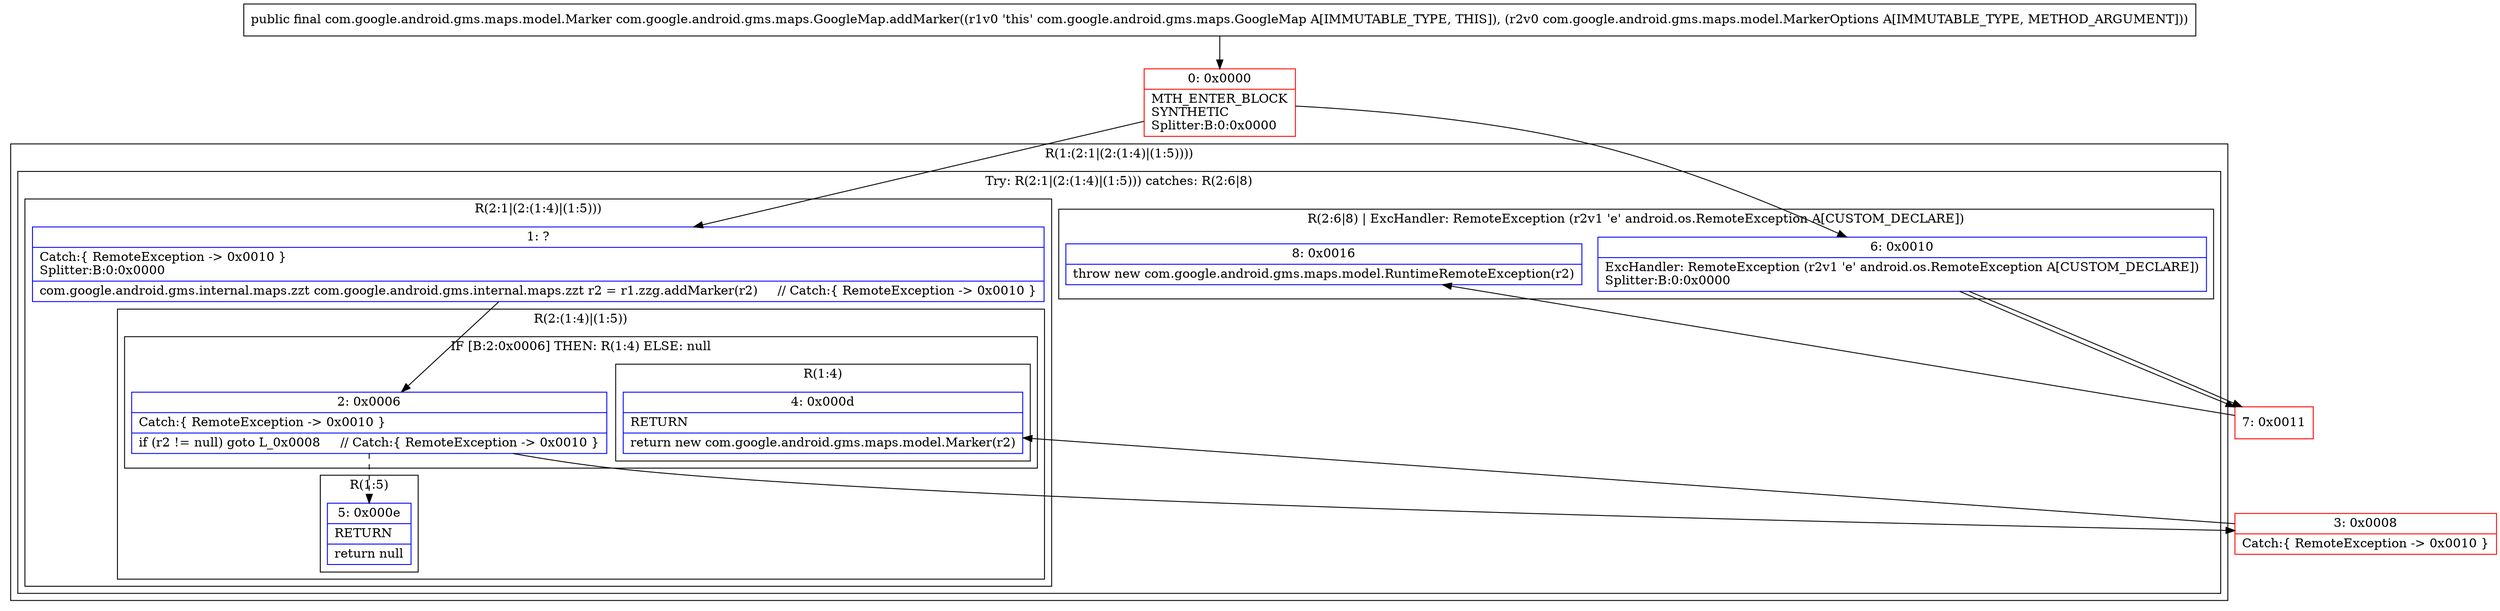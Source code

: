 digraph "CFG forcom.google.android.gms.maps.GoogleMap.addMarker(Lcom\/google\/android\/gms\/maps\/model\/MarkerOptions;)Lcom\/google\/android\/gms\/maps\/model\/Marker;" {
subgraph cluster_Region_303423124 {
label = "R(1:(2:1|(2:(1:4)|(1:5))))";
node [shape=record,color=blue];
subgraph cluster_TryCatchRegion_941812865 {
label = "Try: R(2:1|(2:(1:4)|(1:5))) catches: R(2:6|8)";
node [shape=record,color=blue];
subgraph cluster_Region_1399701590 {
label = "R(2:1|(2:(1:4)|(1:5)))";
node [shape=record,color=blue];
Node_1 [shape=record,label="{1\:\ ?|Catch:\{ RemoteException \-\> 0x0010 \}\lSplitter:B:0:0x0000\l|com.google.android.gms.internal.maps.zzt com.google.android.gms.internal.maps.zzt r2 = r1.zzg.addMarker(r2)     \/\/ Catch:\{ RemoteException \-\> 0x0010 \}\l}"];
subgraph cluster_Region_1888827846 {
label = "R(2:(1:4)|(1:5))";
node [shape=record,color=blue];
subgraph cluster_IfRegion_525629408 {
label = "IF [B:2:0x0006] THEN: R(1:4) ELSE: null";
node [shape=record,color=blue];
Node_2 [shape=record,label="{2\:\ 0x0006|Catch:\{ RemoteException \-\> 0x0010 \}\l|if (r2 != null) goto L_0x0008     \/\/ Catch:\{ RemoteException \-\> 0x0010 \}\l}"];
subgraph cluster_Region_777526866 {
label = "R(1:4)";
node [shape=record,color=blue];
Node_4 [shape=record,label="{4\:\ 0x000d|RETURN\l|return new com.google.android.gms.maps.model.Marker(r2)\l}"];
}
}
subgraph cluster_Region_1617666553 {
label = "R(1:5)";
node [shape=record,color=blue];
Node_5 [shape=record,label="{5\:\ 0x000e|RETURN\l|return null\l}"];
}
}
}
subgraph cluster_Region_1547051550 {
label = "R(2:6|8) | ExcHandler: RemoteException (r2v1 'e' android.os.RemoteException A[CUSTOM_DECLARE])\l";
node [shape=record,color=blue];
Node_6 [shape=record,label="{6\:\ 0x0010|ExcHandler: RemoteException (r2v1 'e' android.os.RemoteException A[CUSTOM_DECLARE])\lSplitter:B:0:0x0000\l}"];
Node_8 [shape=record,label="{8\:\ 0x0016|throw new com.google.android.gms.maps.model.RuntimeRemoteException(r2)\l}"];
}
}
}
subgraph cluster_Region_1547051550 {
label = "R(2:6|8) | ExcHandler: RemoteException (r2v1 'e' android.os.RemoteException A[CUSTOM_DECLARE])\l";
node [shape=record,color=blue];
Node_6 [shape=record,label="{6\:\ 0x0010|ExcHandler: RemoteException (r2v1 'e' android.os.RemoteException A[CUSTOM_DECLARE])\lSplitter:B:0:0x0000\l}"];
Node_8 [shape=record,label="{8\:\ 0x0016|throw new com.google.android.gms.maps.model.RuntimeRemoteException(r2)\l}"];
}
Node_0 [shape=record,color=red,label="{0\:\ 0x0000|MTH_ENTER_BLOCK\lSYNTHETIC\lSplitter:B:0:0x0000\l}"];
Node_3 [shape=record,color=red,label="{3\:\ 0x0008|Catch:\{ RemoteException \-\> 0x0010 \}\l}"];
Node_7 [shape=record,color=red,label="{7\:\ 0x0011}"];
MethodNode[shape=record,label="{public final com.google.android.gms.maps.model.Marker com.google.android.gms.maps.GoogleMap.addMarker((r1v0 'this' com.google.android.gms.maps.GoogleMap A[IMMUTABLE_TYPE, THIS]), (r2v0 com.google.android.gms.maps.model.MarkerOptions A[IMMUTABLE_TYPE, METHOD_ARGUMENT])) }"];
MethodNode -> Node_0;
Node_1 -> Node_2;
Node_2 -> Node_3;
Node_2 -> Node_5[style=dashed];
Node_6 -> Node_7;
Node_6 -> Node_7;
Node_0 -> Node_1;
Node_0 -> Node_6;
Node_3 -> Node_4;
Node_7 -> Node_8;
}

